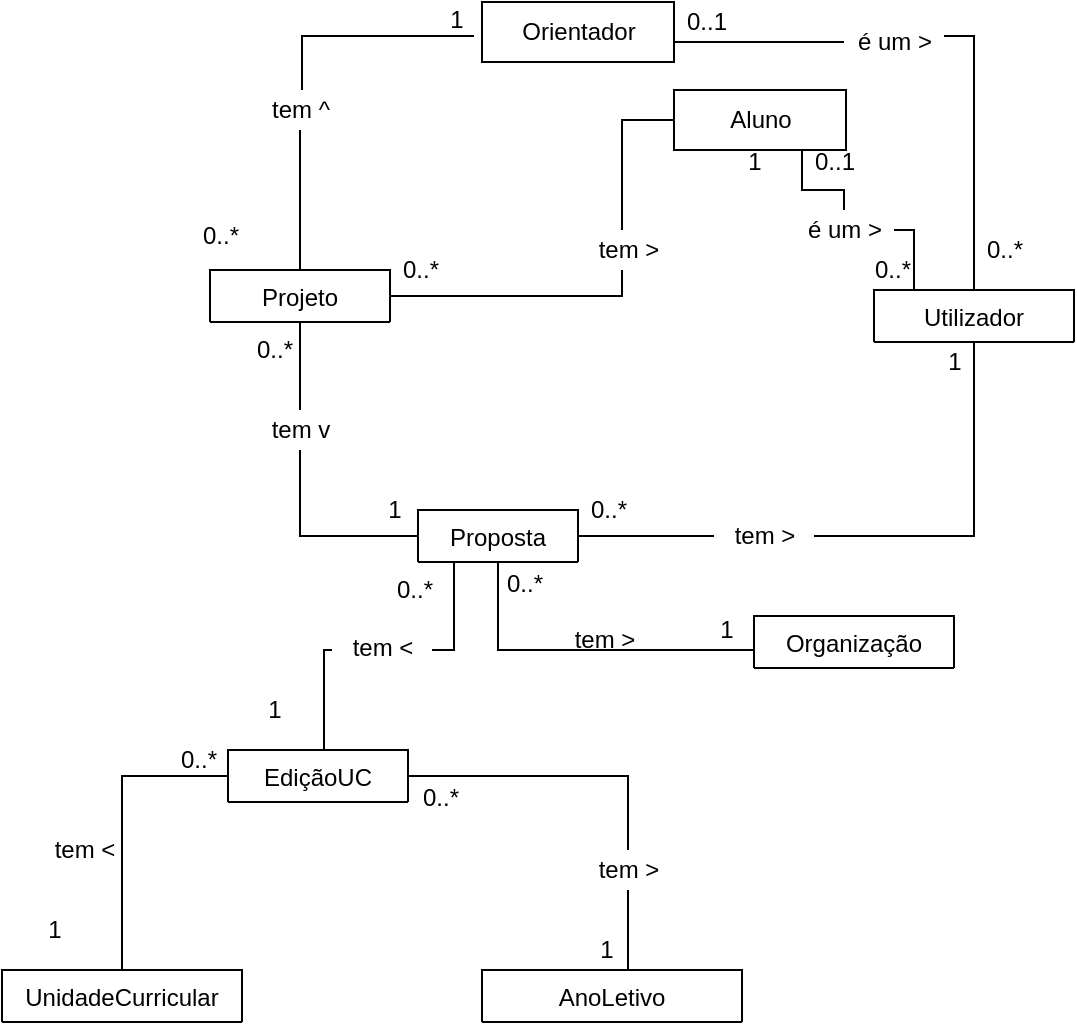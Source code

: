<mxfile version="18.2.0" type="device"><diagram id="37s0c8WXd2sr9RddRb3f" name="Page-9"><mxGraphModel dx="2067" dy="669" grid="1" gridSize="10" guides="1" tooltips="1" connect="1" arrows="1" fold="1" page="1" pageScale="1" pageWidth="827" pageHeight="1169" math="0" shadow="0"><root><mxCell id="0"/><mxCell id="1" parent="0"/><mxCell id="VfjHCYM1Gp3-0SwfIFno-1" style="edgeStyle=orthogonalEdgeStyle;rounded=0;orthogonalLoop=1;jettySize=auto;html=1;endArrow=none;endFill=0;startArrow=none;" edge="1" parent="1" source="VfjHCYM1Gp3-0SwfIFno-46" target="VfjHCYM1Gp3-0SwfIFno-10"><mxGeometry relative="1" as="geometry"/></mxCell><mxCell id="VfjHCYM1Gp3-0SwfIFno-2" style="edgeStyle=orthogonalEdgeStyle;rounded=0;orthogonalLoop=1;jettySize=auto;html=1;endArrow=none;endFill=0;startArrow=none;" edge="1" parent="1" source="VfjHCYM1Gp3-0SwfIFno-79"><mxGeometry relative="1" as="geometry"><Array as="points"><mxPoint x="-599" y="910"/></Array><mxPoint x="-599" y="960" as="targetPoint"/></mxGeometry></mxCell><mxCell id="VfjHCYM1Gp3-0SwfIFno-3" style="edgeStyle=orthogonalEdgeStyle;rounded=0;orthogonalLoop=1;jettySize=auto;html=1;endArrow=none;endFill=0;startArrow=none;" edge="1" parent="1" source="VfjHCYM1Gp3-0SwfIFno-84" target="VfjHCYM1Gp3-0SwfIFno-15"><mxGeometry relative="1" as="geometry"/></mxCell><mxCell id="VfjHCYM1Gp3-0SwfIFno-4" style="edgeStyle=orthogonalEdgeStyle;rounded=0;orthogonalLoop=1;jettySize=auto;html=1;endArrow=none;endFill=0;" edge="1" parent="1" source="VfjHCYM1Gp3-0SwfIFno-5" target="VfjHCYM1Gp3-0SwfIFno-71"><mxGeometry relative="1" as="geometry"><Array as="points"><mxPoint x="-512" y="910"/></Array></mxGeometry></mxCell><mxCell id="VfjHCYM1Gp3-0SwfIFno-5" value="Proposta" style="swimlane;fontStyle=0;childLayout=stackLayout;horizontal=1;startSize=26;fillColor=none;horizontalStack=0;resizeParent=1;resizeParentMax=0;resizeLast=0;collapsible=1;marginBottom=0;" vertex="1" collapsed="1" parent="1"><mxGeometry x="-552" y="840" width="80" height="26" as="geometry"><mxRectangle x="340" y="190" width="140" height="104" as="alternateBounds"/></mxGeometry></mxCell><mxCell id="VfjHCYM1Gp3-0SwfIFno-6" value="+ field: type" style="text;strokeColor=none;fillColor=none;align=left;verticalAlign=top;spacingLeft=4;spacingRight=4;overflow=hidden;rotatable=0;points=[[0,0.5],[1,0.5]];portConstraint=eastwest;" vertex="1" parent="VfjHCYM1Gp3-0SwfIFno-5"><mxGeometry y="26" width="140" height="26" as="geometry"/></mxCell><mxCell id="VfjHCYM1Gp3-0SwfIFno-7" value="+ field: type" style="text;strokeColor=none;fillColor=none;align=left;verticalAlign=top;spacingLeft=4;spacingRight=4;overflow=hidden;rotatable=0;points=[[0,0.5],[1,0.5]];portConstraint=eastwest;" vertex="1" parent="VfjHCYM1Gp3-0SwfIFno-5"><mxGeometry y="52" width="140" height="26" as="geometry"/></mxCell><mxCell id="VfjHCYM1Gp3-0SwfIFno-8" value="+ field: type" style="text;strokeColor=none;fillColor=none;align=left;verticalAlign=top;spacingLeft=4;spacingRight=4;overflow=hidden;rotatable=0;points=[[0,0.5],[1,0.5]];portConstraint=eastwest;" vertex="1" parent="VfjHCYM1Gp3-0SwfIFno-5"><mxGeometry y="78" width="140" height="26" as="geometry"/></mxCell><mxCell id="VfjHCYM1Gp3-0SwfIFno-9" style="edgeStyle=orthogonalEdgeStyle;rounded=0;orthogonalLoop=1;jettySize=auto;html=1;endArrow=none;endFill=0;startArrow=none;" edge="1" parent="1" source="VfjHCYM1Gp3-0SwfIFno-89"><mxGeometry relative="1" as="geometry"><Array as="points"><mxPoint x="-610" y="603"/></Array><mxPoint x="-524" y="603" as="targetPoint"/></mxGeometry></mxCell><mxCell id="VfjHCYM1Gp3-0SwfIFno-106" style="edgeStyle=orthogonalEdgeStyle;rounded=0;orthogonalLoop=1;jettySize=auto;html=1;endArrow=none;endFill=0;startArrow=none;" edge="1" parent="1" source="VfjHCYM1Gp3-0SwfIFno-91" target="VfjHCYM1Gp3-0SwfIFno-100"><mxGeometry relative="1" as="geometry"><Array as="points"><mxPoint x="-450" y="645"/></Array></mxGeometry></mxCell><mxCell id="VfjHCYM1Gp3-0SwfIFno-10" value="Projeto" style="swimlane;fontStyle=0;childLayout=stackLayout;horizontal=1;startSize=26;fillColor=none;horizontalStack=0;resizeParent=1;resizeParentMax=0;resizeLast=0;collapsible=1;marginBottom=0;" vertex="1" collapsed="1" parent="1"><mxGeometry x="-656" y="720" width="90" height="26" as="geometry"><mxRectangle x="340" y="190" width="140" height="104" as="alternateBounds"/></mxGeometry></mxCell><mxCell id="VfjHCYM1Gp3-0SwfIFno-11" value="+ field: type" style="text;strokeColor=none;fillColor=none;align=left;verticalAlign=top;spacingLeft=4;spacingRight=4;overflow=hidden;rotatable=0;points=[[0,0.5],[1,0.5]];portConstraint=eastwest;" vertex="1" parent="VfjHCYM1Gp3-0SwfIFno-10"><mxGeometry y="26" width="140" height="26" as="geometry"/></mxCell><mxCell id="VfjHCYM1Gp3-0SwfIFno-12" value="+ field: type" style="text;strokeColor=none;fillColor=none;align=left;verticalAlign=top;spacingLeft=4;spacingRight=4;overflow=hidden;rotatable=0;points=[[0,0.5],[1,0.5]];portConstraint=eastwest;" vertex="1" parent="VfjHCYM1Gp3-0SwfIFno-10"><mxGeometry y="52" width="140" height="26" as="geometry"/></mxCell><mxCell id="VfjHCYM1Gp3-0SwfIFno-13" value="+ field: type" style="text;strokeColor=none;fillColor=none;align=left;verticalAlign=top;spacingLeft=4;spacingRight=4;overflow=hidden;rotatable=0;points=[[0,0.5],[1,0.5]];portConstraint=eastwest;" vertex="1" parent="VfjHCYM1Gp3-0SwfIFno-10"><mxGeometry y="78" width="140" height="26" as="geometry"/></mxCell><mxCell id="VfjHCYM1Gp3-0SwfIFno-15" value="Utilizador" style="swimlane;fontStyle=0;childLayout=stackLayout;horizontal=1;startSize=26;fillColor=none;horizontalStack=0;resizeParent=1;resizeParentMax=0;resizeLast=0;collapsible=1;marginBottom=0;" vertex="1" collapsed="1" parent="1"><mxGeometry x="-324" y="730" width="100" height="26" as="geometry"><mxRectangle x="340" y="190" width="140" height="104" as="alternateBounds"/></mxGeometry></mxCell><mxCell id="VfjHCYM1Gp3-0SwfIFno-16" value="+ field: type" style="text;strokeColor=none;fillColor=none;align=left;verticalAlign=top;spacingLeft=4;spacingRight=4;overflow=hidden;rotatable=0;points=[[0,0.5],[1,0.5]];portConstraint=eastwest;" vertex="1" parent="VfjHCYM1Gp3-0SwfIFno-15"><mxGeometry y="26" width="140" height="26" as="geometry"/></mxCell><mxCell id="VfjHCYM1Gp3-0SwfIFno-17" value="+ field: type" style="text;strokeColor=none;fillColor=none;align=left;verticalAlign=top;spacingLeft=4;spacingRight=4;overflow=hidden;rotatable=0;points=[[0,0.5],[1,0.5]];portConstraint=eastwest;" vertex="1" parent="VfjHCYM1Gp3-0SwfIFno-15"><mxGeometry y="52" width="140" height="26" as="geometry"/></mxCell><mxCell id="VfjHCYM1Gp3-0SwfIFno-18" value="+ field: type" style="text;strokeColor=none;fillColor=none;align=left;verticalAlign=top;spacingLeft=4;spacingRight=4;overflow=hidden;rotatable=0;points=[[0,0.5],[1,0.5]];portConstraint=eastwest;" vertex="1" parent="VfjHCYM1Gp3-0SwfIFno-15"><mxGeometry y="78" width="140" height="26" as="geometry"/></mxCell><mxCell id="VfjHCYM1Gp3-0SwfIFno-24" value="AnoLetivo" style="swimlane;fontStyle=0;childLayout=stackLayout;horizontal=1;startSize=26;fillColor=none;horizontalStack=0;resizeParent=1;resizeParentMax=0;resizeLast=0;collapsible=1;marginBottom=0;" vertex="1" collapsed="1" parent="1"><mxGeometry x="-520" y="1070" width="130" height="26" as="geometry"><mxRectangle x="340" y="190" width="140" height="104" as="alternateBounds"/></mxGeometry></mxCell><mxCell id="VfjHCYM1Gp3-0SwfIFno-25" value="+ field: type" style="text;strokeColor=none;fillColor=none;align=left;verticalAlign=top;spacingLeft=4;spacingRight=4;overflow=hidden;rotatable=0;points=[[0,0.5],[1,0.5]];portConstraint=eastwest;" vertex="1" parent="VfjHCYM1Gp3-0SwfIFno-24"><mxGeometry y="26" width="140" height="26" as="geometry"/></mxCell><mxCell id="VfjHCYM1Gp3-0SwfIFno-26" value="+ field: type" style="text;strokeColor=none;fillColor=none;align=left;verticalAlign=top;spacingLeft=4;spacingRight=4;overflow=hidden;rotatable=0;points=[[0,0.5],[1,0.5]];portConstraint=eastwest;" vertex="1" parent="VfjHCYM1Gp3-0SwfIFno-24"><mxGeometry y="52" width="140" height="26" as="geometry"/></mxCell><mxCell id="VfjHCYM1Gp3-0SwfIFno-27" value="+ field: type" style="text;strokeColor=none;fillColor=none;align=left;verticalAlign=top;spacingLeft=4;spacingRight=4;overflow=hidden;rotatable=0;points=[[0,0.5],[1,0.5]];portConstraint=eastwest;" vertex="1" parent="VfjHCYM1Gp3-0SwfIFno-24"><mxGeometry y="78" width="140" height="26" as="geometry"/></mxCell><mxCell id="VfjHCYM1Gp3-0SwfIFno-28" value="UnidadeCurricular" style="swimlane;fontStyle=0;childLayout=stackLayout;horizontal=1;startSize=26;fillColor=none;horizontalStack=0;resizeParent=1;resizeParentMax=0;resizeLast=0;collapsible=1;marginBottom=0;" vertex="1" collapsed="1" parent="1"><mxGeometry x="-760" y="1070" width="120" height="26" as="geometry"><mxRectangle x="340" y="190" width="140" height="104" as="alternateBounds"/></mxGeometry></mxCell><mxCell id="VfjHCYM1Gp3-0SwfIFno-29" value="+ field: type" style="text;strokeColor=none;fillColor=none;align=left;verticalAlign=top;spacingLeft=4;spacingRight=4;overflow=hidden;rotatable=0;points=[[0,0.5],[1,0.5]];portConstraint=eastwest;" vertex="1" parent="VfjHCYM1Gp3-0SwfIFno-28"><mxGeometry y="26" width="140" height="26" as="geometry"/></mxCell><mxCell id="VfjHCYM1Gp3-0SwfIFno-30" value="+ field: type" style="text;strokeColor=none;fillColor=none;align=left;verticalAlign=top;spacingLeft=4;spacingRight=4;overflow=hidden;rotatable=0;points=[[0,0.5],[1,0.5]];portConstraint=eastwest;" vertex="1" parent="VfjHCYM1Gp3-0SwfIFno-28"><mxGeometry y="52" width="140" height="26" as="geometry"/></mxCell><mxCell id="VfjHCYM1Gp3-0SwfIFno-31" value="+ field: type" style="text;strokeColor=none;fillColor=none;align=left;verticalAlign=top;spacingLeft=4;spacingRight=4;overflow=hidden;rotatable=0;points=[[0,0.5],[1,0.5]];portConstraint=eastwest;" vertex="1" parent="VfjHCYM1Gp3-0SwfIFno-28"><mxGeometry y="78" width="140" height="26" as="geometry"/></mxCell><mxCell id="VfjHCYM1Gp3-0SwfIFno-32" style="edgeStyle=orthogonalEdgeStyle;rounded=0;orthogonalLoop=1;jettySize=auto;html=1;endArrow=none;endFill=0;exitX=0;exitY=0.5;exitDx=0;exitDy=0;" edge="1" parent="1" source="VfjHCYM1Gp3-0SwfIFno-112" target="VfjHCYM1Gp3-0SwfIFno-28"><mxGeometry relative="1" as="geometry"><mxPoint x="-599" y="990" as="sourcePoint"/></mxGeometry></mxCell><mxCell id="VfjHCYM1Gp3-0SwfIFno-37" value="1" style="text;html=1;align=center;verticalAlign=middle;resizable=0;points=[];autosize=1;strokeColor=none;fillColor=none;" vertex="1" parent="1"><mxGeometry x="-744" y="1040" width="20" height="20" as="geometry"/></mxCell><mxCell id="VfjHCYM1Gp3-0SwfIFno-38" value="0..*" style="text;html=1;align=center;verticalAlign=middle;resizable=0;points=[];autosize=1;strokeColor=none;fillColor=none;" vertex="1" parent="1"><mxGeometry x="-677" y="955" width="30" height="20" as="geometry"/></mxCell><mxCell id="VfjHCYM1Gp3-0SwfIFno-39" value="tem &amp;lt;" style="text;html=1;align=center;verticalAlign=middle;resizable=0;points=[];autosize=1;strokeColor=none;fillColor=none;" vertex="1" parent="1"><mxGeometry x="-744" y="1000" width="50" height="20" as="geometry"/></mxCell><mxCell id="VfjHCYM1Gp3-0SwfIFno-42" value="1" style="text;html=1;align=center;verticalAlign=middle;resizable=0;points=[];autosize=1;strokeColor=none;fillColor=none;" vertex="1" parent="1"><mxGeometry x="-468" y="1050" width="20" height="20" as="geometry"/></mxCell><mxCell id="VfjHCYM1Gp3-0SwfIFno-43" value="0..*" style="text;html=1;align=center;verticalAlign=middle;resizable=0;points=[];autosize=1;strokeColor=none;fillColor=none;" vertex="1" parent="1"><mxGeometry x="-556" y="974" width="30" height="20" as="geometry"/></mxCell><mxCell id="VfjHCYM1Gp3-0SwfIFno-44" value="1" style="text;html=1;align=center;verticalAlign=middle;resizable=0;points=[];autosize=1;strokeColor=none;fillColor=none;" vertex="1" parent="1"><mxGeometry x="-574" y="830" width="20" height="20" as="geometry"/></mxCell><mxCell id="VfjHCYM1Gp3-0SwfIFno-45" value="0..*" style="text;html=1;align=center;verticalAlign=middle;resizable=0;points=[];autosize=1;strokeColor=none;fillColor=none;" vertex="1" parent="1"><mxGeometry x="-639" y="750" width="30" height="20" as="geometry"/></mxCell><mxCell id="VfjHCYM1Gp3-0SwfIFno-46" value="tem v" style="text;html=1;align=center;verticalAlign=middle;resizable=0;points=[];autosize=1;strokeColor=none;fillColor=none;" vertex="1" parent="1"><mxGeometry x="-631" y="790" width="40" height="20" as="geometry"/></mxCell><mxCell id="VfjHCYM1Gp3-0SwfIFno-47" value="" style="edgeStyle=orthogonalEdgeStyle;rounded=0;orthogonalLoop=1;jettySize=auto;html=1;endArrow=none;endFill=0;" edge="1" parent="1" source="VfjHCYM1Gp3-0SwfIFno-5" target="VfjHCYM1Gp3-0SwfIFno-46"><mxGeometry relative="1" as="geometry"><mxPoint x="-552" y="853" as="sourcePoint"/><mxPoint x="-607" y="746" as="targetPoint"/></mxGeometry></mxCell><mxCell id="VfjHCYM1Gp3-0SwfIFno-48" style="edgeStyle=orthogonalEdgeStyle;rounded=0;orthogonalLoop=1;jettySize=auto;html=1;endArrow=none;endFill=0;startArrow=none;" edge="1" parent="1" source="VfjHCYM1Gp3-0SwfIFno-87" target="VfjHCYM1Gp3-0SwfIFno-15"><mxGeometry relative="1" as="geometry"><Array as="points"><mxPoint x="-274" y="603"/></Array></mxGeometry></mxCell><mxCell id="VfjHCYM1Gp3-0SwfIFno-58" value="0..1" style="text;html=1;align=center;verticalAlign=middle;resizable=0;points=[];autosize=1;strokeColor=none;fillColor=none;" vertex="1" parent="1"><mxGeometry x="-364" y="656" width="40" height="20" as="geometry"/></mxCell><mxCell id="VfjHCYM1Gp3-0SwfIFno-59" value="0..1" style="text;html=1;align=center;verticalAlign=middle;resizable=0;points=[];autosize=1;strokeColor=none;fillColor=none;" vertex="1" parent="1"><mxGeometry x="-428" y="586" width="40" height="20" as="geometry"/></mxCell><mxCell id="VfjHCYM1Gp3-0SwfIFno-60" value="0..*" style="text;html=1;align=center;verticalAlign=middle;resizable=0;points=[];autosize=1;strokeColor=none;fillColor=none;" vertex="1" parent="1"><mxGeometry x="-274" y="700" width="30" height="20" as="geometry"/></mxCell><mxCell id="VfjHCYM1Gp3-0SwfIFno-61" value="0..*" style="text;html=1;align=center;verticalAlign=middle;resizable=0;points=[];autosize=1;strokeColor=none;fillColor=none;" vertex="1" parent="1"><mxGeometry x="-330" y="710" width="30" height="20" as="geometry"/></mxCell><mxCell id="VfjHCYM1Gp3-0SwfIFno-62" value="1" style="text;html=1;align=center;verticalAlign=middle;resizable=0;points=[];autosize=1;strokeColor=none;fillColor=none;" vertex="1" parent="1"><mxGeometry x="-394" y="656" width="20" height="20" as="geometry"/></mxCell><mxCell id="VfjHCYM1Gp3-0SwfIFno-63" value="1" style="text;html=1;align=center;verticalAlign=middle;resizable=0;points=[];autosize=1;strokeColor=none;fillColor=none;" vertex="1" parent="1"><mxGeometry x="-543" y="585" width="20" height="20" as="geometry"/></mxCell><mxCell id="VfjHCYM1Gp3-0SwfIFno-64" value="0..*" style="text;html=1;align=center;verticalAlign=middle;resizable=0;points=[];autosize=1;strokeColor=none;fillColor=none;" vertex="1" parent="1"><mxGeometry x="-666" y="693" width="30" height="20" as="geometry"/></mxCell><mxCell id="VfjHCYM1Gp3-0SwfIFno-65" value="0..*" style="text;html=1;align=center;verticalAlign=middle;resizable=0;points=[];autosize=1;strokeColor=none;fillColor=none;" vertex="1" parent="1"><mxGeometry x="-566" y="710" width="30" height="20" as="geometry"/></mxCell><mxCell id="VfjHCYM1Gp3-0SwfIFno-66" value="1" style="text;html=1;align=center;verticalAlign=middle;resizable=0;points=[];autosize=1;strokeColor=none;fillColor=none;" vertex="1" parent="1"><mxGeometry x="-294" y="756" width="20" height="20" as="geometry"/></mxCell><mxCell id="VfjHCYM1Gp3-0SwfIFno-67" value="0..*" style="text;html=1;align=center;verticalAlign=middle;resizable=0;points=[];autosize=1;strokeColor=none;fillColor=none;" vertex="1" parent="1"><mxGeometry x="-472" y="830" width="30" height="20" as="geometry"/></mxCell><mxCell id="VfjHCYM1Gp3-0SwfIFno-68" value="1" style="text;html=1;align=center;verticalAlign=middle;resizable=0;points=[];autosize=1;strokeColor=none;fillColor=none;" vertex="1" parent="1"><mxGeometry x="-408" y="890" width="20" height="20" as="geometry"/></mxCell><mxCell id="VfjHCYM1Gp3-0SwfIFno-69" value="0..*" style="text;html=1;align=center;verticalAlign=middle;resizable=0;points=[];autosize=1;strokeColor=none;fillColor=none;" vertex="1" parent="1"><mxGeometry x="-514" y="867" width="30" height="20" as="geometry"/></mxCell><mxCell id="VfjHCYM1Gp3-0SwfIFno-71" value="Organização" style="swimlane;fontStyle=0;childLayout=stackLayout;horizontal=1;startSize=26;fillColor=none;horizontalStack=0;resizeParent=1;resizeParentMax=0;resizeLast=0;collapsible=1;marginBottom=0;" vertex="1" collapsed="1" parent="1"><mxGeometry x="-384" y="893" width="100" height="26" as="geometry"><mxRectangle x="340" y="190" width="140" height="104" as="alternateBounds"/></mxGeometry></mxCell><mxCell id="VfjHCYM1Gp3-0SwfIFno-72" value="+ field: type" style="text;strokeColor=none;fillColor=none;align=left;verticalAlign=top;spacingLeft=4;spacingRight=4;overflow=hidden;rotatable=0;points=[[0,0.5],[1,0.5]];portConstraint=eastwest;" vertex="1" parent="VfjHCYM1Gp3-0SwfIFno-71"><mxGeometry y="26" width="140" height="26" as="geometry"/></mxCell><mxCell id="VfjHCYM1Gp3-0SwfIFno-73" value="+ field: type" style="text;strokeColor=none;fillColor=none;align=left;verticalAlign=top;spacingLeft=4;spacingRight=4;overflow=hidden;rotatable=0;points=[[0,0.5],[1,0.5]];portConstraint=eastwest;" vertex="1" parent="VfjHCYM1Gp3-0SwfIFno-71"><mxGeometry y="52" width="140" height="26" as="geometry"/></mxCell><mxCell id="VfjHCYM1Gp3-0SwfIFno-74" value="+ field: type" style="text;strokeColor=none;fillColor=none;align=left;verticalAlign=top;spacingLeft=4;spacingRight=4;overflow=hidden;rotatable=0;points=[[0,0.5],[1,0.5]];portConstraint=eastwest;" vertex="1" parent="VfjHCYM1Gp3-0SwfIFno-71"><mxGeometry y="78" width="140" height="26" as="geometry"/></mxCell><mxCell id="VfjHCYM1Gp3-0SwfIFno-77" value="0..*" style="text;html=1;align=center;verticalAlign=middle;resizable=0;points=[];autosize=1;strokeColor=none;fillColor=none;" vertex="1" parent="1"><mxGeometry x="-569" y="870" width="30" height="20" as="geometry"/></mxCell><mxCell id="VfjHCYM1Gp3-0SwfIFno-78" value="1" style="text;html=1;align=center;verticalAlign=middle;resizable=0;points=[];autosize=1;strokeColor=none;fillColor=none;" vertex="1" parent="1"><mxGeometry x="-634" y="930" width="20" height="20" as="geometry"/></mxCell><mxCell id="VfjHCYM1Gp3-0SwfIFno-79" value="tem &amp;lt;" style="text;html=1;align=center;verticalAlign=middle;resizable=0;points=[];autosize=1;strokeColor=none;fillColor=none;" vertex="1" parent="1"><mxGeometry x="-595" y="899" width="50" height="20" as="geometry"/></mxCell><mxCell id="VfjHCYM1Gp3-0SwfIFno-80" value="" style="edgeStyle=orthogonalEdgeStyle;rounded=0;orthogonalLoop=1;jettySize=auto;html=1;endArrow=none;endFill=0;" edge="1" parent="1" source="VfjHCYM1Gp3-0SwfIFno-5" target="VfjHCYM1Gp3-0SwfIFno-79"><mxGeometry relative="1" as="geometry"><mxPoint x="-534" y="866" as="sourcePoint"/><mxPoint x="-599" y="960" as="targetPoint"/><Array as="points"><mxPoint x="-534" y="910"/></Array></mxGeometry></mxCell><mxCell id="VfjHCYM1Gp3-0SwfIFno-81" value="tem &amp;gt;" style="text;html=1;align=center;verticalAlign=middle;resizable=0;points=[];autosize=1;strokeColor=none;fillColor=none;" vertex="1" parent="1"><mxGeometry x="-484" y="895" width="50" height="20" as="geometry"/></mxCell><mxCell id="VfjHCYM1Gp3-0SwfIFno-84" value="tem &amp;gt;" style="text;html=1;align=center;verticalAlign=middle;resizable=0;points=[];autosize=1;strokeColor=none;fillColor=none;" vertex="1" parent="1"><mxGeometry x="-404" y="843" width="50" height="20" as="geometry"/></mxCell><mxCell id="VfjHCYM1Gp3-0SwfIFno-85" value="" style="edgeStyle=orthogonalEdgeStyle;rounded=0;orthogonalLoop=1;jettySize=auto;html=1;endArrow=none;endFill=0;" edge="1" parent="1" source="VfjHCYM1Gp3-0SwfIFno-5" target="VfjHCYM1Gp3-0SwfIFno-84"><mxGeometry relative="1" as="geometry"><mxPoint x="-472" y="853" as="sourcePoint"/><mxPoint x="-304" y="746" as="targetPoint"/></mxGeometry></mxCell><mxCell id="VfjHCYM1Gp3-0SwfIFno-87" value="é um &amp;gt;" style="text;html=1;align=center;verticalAlign=middle;resizable=0;points=[];autosize=1;strokeColor=none;fillColor=none;" vertex="1" parent="1"><mxGeometry x="-339" y="596" width="50" height="20" as="geometry"/></mxCell><mxCell id="VfjHCYM1Gp3-0SwfIFno-88" value="" style="edgeStyle=orthogonalEdgeStyle;rounded=0;orthogonalLoop=1;jettySize=auto;html=1;endArrow=none;endFill=0;" edge="1" parent="1" target="VfjHCYM1Gp3-0SwfIFno-87"><mxGeometry relative="1" as="geometry"><mxPoint x="-424" y="603" as="sourcePoint"/><mxPoint x="-274" y="720" as="targetPoint"/><Array as="points"><mxPoint x="-424" y="606"/></Array></mxGeometry></mxCell><mxCell id="VfjHCYM1Gp3-0SwfIFno-89" value="tem ^" style="text;html=1;align=center;verticalAlign=middle;resizable=0;points=[];autosize=1;strokeColor=none;fillColor=none;" vertex="1" parent="1"><mxGeometry x="-631" y="630" width="40" height="20" as="geometry"/></mxCell><mxCell id="VfjHCYM1Gp3-0SwfIFno-90" value="" style="edgeStyle=orthogonalEdgeStyle;rounded=0;orthogonalLoop=1;jettySize=auto;html=1;endArrow=none;endFill=0;" edge="1" parent="1" source="VfjHCYM1Gp3-0SwfIFno-10" target="VfjHCYM1Gp3-0SwfIFno-89"><mxGeometry relative="1" as="geometry"><mxPoint x="-634" y="720" as="sourcePoint"/><mxPoint x="-524" y="603" as="targetPoint"/><Array as="points"/></mxGeometry></mxCell><mxCell id="VfjHCYM1Gp3-0SwfIFno-104" style="edgeStyle=orthogonalEdgeStyle;rounded=0;orthogonalLoop=1;jettySize=auto;html=1;endArrow=none;endFill=0;startArrow=none;" edge="1" parent="1" source="VfjHCYM1Gp3-0SwfIFno-86" target="VfjHCYM1Gp3-0SwfIFno-15"><mxGeometry relative="1" as="geometry"><Array as="points"><mxPoint x="-360" y="700"/><mxPoint x="-304" y="700"/></Array></mxGeometry></mxCell><mxCell id="VfjHCYM1Gp3-0SwfIFno-100" value="Aluno" style="html=1;" vertex="1" parent="1"><mxGeometry x="-424" y="630" width="86" height="30" as="geometry"/></mxCell><mxCell id="VfjHCYM1Gp3-0SwfIFno-102" value="Orientador" style="html=1;" vertex="1" parent="1"><mxGeometry x="-520" y="586" width="96" height="30" as="geometry"/></mxCell><mxCell id="VfjHCYM1Gp3-0SwfIFno-86" value="é um &amp;gt;" style="text;html=1;align=center;verticalAlign=middle;resizable=0;points=[];autosize=1;strokeColor=none;fillColor=none;" vertex="1" parent="1"><mxGeometry x="-364" y="690" width="50" height="20" as="geometry"/></mxCell><mxCell id="VfjHCYM1Gp3-0SwfIFno-105" value="" style="edgeStyle=orthogonalEdgeStyle;rounded=0;orthogonalLoop=1;jettySize=auto;html=1;endArrow=none;endFill=0;" edge="1" parent="1" source="VfjHCYM1Gp3-0SwfIFno-100" target="VfjHCYM1Gp3-0SwfIFno-86"><mxGeometry relative="1" as="geometry"><mxPoint x="-360" y="660" as="sourcePoint"/><mxPoint x="-304" y="720" as="targetPoint"/><Array as="points"><mxPoint x="-360" y="680"/><mxPoint x="-339" y="680"/></Array></mxGeometry></mxCell><mxCell id="VfjHCYM1Gp3-0SwfIFno-91" value="tem &amp;gt;" style="text;html=1;align=center;verticalAlign=middle;resizable=0;points=[];autosize=1;strokeColor=none;fillColor=none;" vertex="1" parent="1"><mxGeometry x="-472" y="700" width="50" height="20" as="geometry"/></mxCell><mxCell id="VfjHCYM1Gp3-0SwfIFno-107" value="" style="edgeStyle=orthogonalEdgeStyle;rounded=0;orthogonalLoop=1;jettySize=auto;html=1;endArrow=none;endFill=0;" edge="1" parent="1" source="VfjHCYM1Gp3-0SwfIFno-10" target="VfjHCYM1Gp3-0SwfIFno-91"><mxGeometry relative="1" as="geometry"><mxPoint x="-566" y="733" as="sourcePoint"/><mxPoint x="-410" y="645" as="targetPoint"/><Array as="points"><mxPoint x="-450" y="733"/></Array></mxGeometry></mxCell><mxCell id="VfjHCYM1Gp3-0SwfIFno-117" style="edgeStyle=orthogonalEdgeStyle;rounded=0;orthogonalLoop=1;jettySize=auto;html=1;endArrow=none;endFill=0;startArrow=none;" edge="1" parent="1" source="VfjHCYM1Gp3-0SwfIFno-118" target="VfjHCYM1Gp3-0SwfIFno-24"><mxGeometry relative="1" as="geometry"><Array as="points"><mxPoint x="-447" y="1060"/><mxPoint x="-447" y="1060"/></Array></mxGeometry></mxCell><mxCell id="VfjHCYM1Gp3-0SwfIFno-112" value="EdiçãoUC" style="swimlane;fontStyle=0;childLayout=stackLayout;horizontal=1;startSize=26;fillColor=none;horizontalStack=0;resizeParent=1;resizeParentMax=0;resizeLast=0;collapsible=1;marginBottom=0;" vertex="1" collapsed="1" parent="1"><mxGeometry x="-647" y="960" width="90" height="26" as="geometry"><mxRectangle x="102" y="966" width="140" height="104" as="alternateBounds"/></mxGeometry></mxCell><mxCell id="VfjHCYM1Gp3-0SwfIFno-113" value="+ field: type" style="text;strokeColor=none;fillColor=none;align=left;verticalAlign=top;spacingLeft=4;spacingRight=4;overflow=hidden;rotatable=0;points=[[0,0.5],[1,0.5]];portConstraint=eastwest;" vertex="1" parent="VfjHCYM1Gp3-0SwfIFno-112"><mxGeometry y="26" width="140" height="26" as="geometry"/></mxCell><mxCell id="VfjHCYM1Gp3-0SwfIFno-114" value="+ field: type" style="text;strokeColor=none;fillColor=none;align=left;verticalAlign=top;spacingLeft=4;spacingRight=4;overflow=hidden;rotatable=0;points=[[0,0.5],[1,0.5]];portConstraint=eastwest;" vertex="1" parent="VfjHCYM1Gp3-0SwfIFno-112"><mxGeometry y="52" width="140" height="26" as="geometry"/></mxCell><mxCell id="VfjHCYM1Gp3-0SwfIFno-115" value="+ field: type" style="text;strokeColor=none;fillColor=none;align=left;verticalAlign=top;spacingLeft=4;spacingRight=4;overflow=hidden;rotatable=0;points=[[0,0.5],[1,0.5]];portConstraint=eastwest;" vertex="1" parent="VfjHCYM1Gp3-0SwfIFno-112"><mxGeometry y="78" width="140" height="26" as="geometry"/></mxCell><mxCell id="VfjHCYM1Gp3-0SwfIFno-118" value="tem &amp;gt;" style="text;html=1;align=center;verticalAlign=middle;resizable=0;points=[];autosize=1;strokeColor=none;fillColor=none;" vertex="1" parent="1"><mxGeometry x="-472" y="1010" width="50" height="20" as="geometry"/></mxCell><mxCell id="VfjHCYM1Gp3-0SwfIFno-119" value="" style="edgeStyle=orthogonalEdgeStyle;rounded=0;orthogonalLoop=1;jettySize=auto;html=1;endArrow=none;endFill=0;" edge="1" parent="1" source="VfjHCYM1Gp3-0SwfIFno-112" target="VfjHCYM1Gp3-0SwfIFno-118"><mxGeometry relative="1" as="geometry"><mxPoint x="-557" y="973" as="sourcePoint"/><mxPoint x="-454.966" y="1070" as="targetPoint"/></mxGeometry></mxCell></root></mxGraphModel></diagram></mxfile>